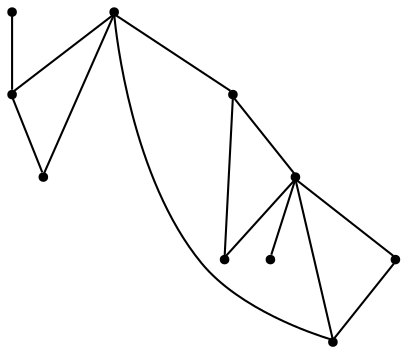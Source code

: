 graph {
  node [shape=point,comment="{\"directed\":false,\"doi\":\"10.1007/11618058_30\",\"figure\":\"1 (1)\"}"]

  v0 [pos="450.458783384811,334.35420989990234"]
  v1 [pos="370.00633289425866,363.60416412353516"]
  v2 [pos="304.1815804414971,312.47920989990223"]
  v3 [pos="334.06214684774704,594.8541323343912"]
  v4 [pos="375.06976744186045,654.104200998942"]
  v5 [pos="293.92966933139536,583.9791297912598"]
  v6 [pos="355.3786110101744,707.2916984558105"]
  v7 [pos="250.79664846021078,526.1041323343912"]
  v8 [pos="240.79478958484736,403.2292366027832"]
  v9 [pos="245.67069687954216,634.1666221618652"]

  v0 -- v1 [id="-1",pos="450.458783384811,334.35420989990234 429.8549736555232,329.21253840128577 406.13805414244183,324.7000058492024 385.02578579215117,324.31255976359046 363.5259674781977,323.02916844685865 370.1063363008721,347.83334732055664 370.00633289425866,363.60416412353516"]
  v1 -- v2 [id="-4",pos="370.00633289425866,363.60416412353516 342.99297329215113,330.57502110799146 341.66355832122093,329.1916847229004 304.1815804414971,312.47920989990223"]
  v3 -- v4 [id="-6",pos="334.06214684774704,594.8541323343912 331.515847565407,600.3083229064941 328.16105559593024,606.5583229064941 325.24382721656974,613.0084673563639 322.43915334302324,619.9166297912598 316.2004860101744,630.7834307352701 323.97692132994183,636.7000261942545 336.25420148982556,645.0292905171711 360.9712981468023,650.2582232157389 375.06976744186045,654.104200998942"]
  v8 -- v2 [id="-11",pos="240.79478958484736,403.2292366027832 246.84174464026162,400.26254653930664 246.84174464026162,400.26254653930664 246.84174464026162,400.26254653930664 253.8305527797965,398.4541257222493 261.0485555959302,396.9916979471842 268.00401071947675,395.0000445048014 280.8772574491279,391.34581883748365 302.27704851017444,386.89584732055664 312.6664970930232,378.3249855041504 322.27245185319765,370.2833493550618 317.4382040334302,355.16672134399414 315.20030886627904,344.88331476847327 312.16222747093025,333.47088495890296 308.51571584302326,322.11669286092115 304.1815804414971,312.47920989990223"]
  v3 -- v5 [id="-14",pos="334.06214684774704,594.8541323343912 324.3395121729651,597.8999773661295 317.32151617005815,599.4749387105305 310.9120139898256,599.5542844136555 301.06204663152585,599.6430403725954 296.77829924066555,592.0412063639017 293.92966933139536,583.9791297912598"]
  v5 -- v6 [id="-16",pos="293.92966933139536,583.9791297912598 294.0588526526163,586.3834063212076 293.7588026889535,588.6292457580566 293.0628406613372,590.487511952718 291.1083030523256,597.9249000549316 289.2579578488372,605.2249590555826 287.89522165697673,612.8123919169108 285.56562954215116,627.199904123942 284.6362917877907,637.0374997456868 293.3587254723837,649.4749387105305 309.36171875,670.3916867574055 334.23298964389534,690.7667477925618 355.3786110101744,707.2916984558105"]
  v5 -- v4 [id="-17",pos="293.92966933139536,583.9791297912598 302.4687727107558,657.9333941141764 296.12591297238373,657.9041481018066 375.06976744186045,654.104200998942"]
  v5 -- v7 [id="-18",pos="293.92966933139536,583.9791297912598 292.6320592056473,582.4861893236796 291.92581671877923,580.7481596849509 291.21249545784883,579.0792783101399 273.6967569040698,530.2915891011555 259.78999591206394,578.7334124247233 252.20525299781977,549.5374997456868 251.1342639241882,541.9877347085933 250.72184777563285,534.1390724810448 250.79664846021078,526.1041323343912"]
  v5 -- v9 [id="-20",pos="293.92966933139536,583.9791297912598 284.4195766715116,585.5291684468586 261.65283657340115,586.7625872294108 256.201828215843,595.070743560791 251.83018259447675,600.9166399637858 250.22987372819767,610.8333269755045 248.40037018531976,617.7875200907389 247.45019077034883,622.1917152404785 246.60003860828488,626.6167640686035 245.67069687954216,634.1666221618652"]
  v7 -- v8 [id="-21",pos="250.79664846021078,526.1041323343912 250.64755363660583,498.3859899226218 255.31509832810016,468.55681866153736 253.86388989825582,441.70007705688477 253.24331943675733,424.13198868384495 248.74546645890086,413.1083900358999 240.79478958484736,403.2292366027832"]
  v8 -- v1 [id="-24",pos="240.79478958484736,403.2292366027832 243.58697992369187,403.41246922810865 246.84174464026162,404.1541735331217 249.66727607194767,404.8459053039551 257.25201898619184,406.6915829976399 264.8284315952035,408.5874875386555 272.4881949491279,410.1126035054524 284.986355377907,412.454064687093 301.00181231831397,416.2832578023274 313.4457939680232,412.35411961873365 326.77329669331397,408.187452952067 340.6258630087209,392.9375648498535 350.3068223110465,383.29998652140296 355.5827988735465,377.8083483378092 360.7129315043605,372.2791989644368 365.90973837209305,366.7249997456868 370.00633289425866,363.60416412353516 370.00633289425866,363.60416412353516 370.00633289425866,363.60416412353516"]
  v9 -- v7 [id="-26",pos="245.67069687954216,634.1666221618652 223.01231831395347,613.6083920796711 218.50314316860465,612.7750078837076 224.80015443313954,582.1000099182129 229.5885378815407,555.2791277567545 236.2606195494186,547.3542213439941 250.79664846021078,526.1041323343912"]
  v8 -- v3 [id="-28",pos="240.79478958484736,403.2292366027832 235.55244828447968,395.99086269222585 228.4817921329812,389.4008382838448 220.02426644258722,381.350040435791 220.51184365915697,379.983361562093 220.51184365915697,379.983361562093 220.51184365915697,379.983361562093 220.8994254178779,379.49584325154615 220.8994254178779,379.49584325154615 220.8994254178779,379.49584325154615 221.68290334302324,378.7166277567545 221.68290334302324,378.7166277567545 221.68290334302324,378.7166277567545 222.75393577398256,377.6458422342936 222.75393577398256,377.6458422342936 222.75393577398256,377.6458422342936 224.21669921875,376.0833422342936 224.21669921875,376.0833422342936 224.21669921875,376.0833422342936 225.97119821947675,374.233341217041 225.97119821947675,374.233341217041 225.97119821947675,374.233341217041 227.9215706758721,372.18332290649414 227.9215706758721,372.18332290649414 227.9215706758721,372.18332290649414 230.06780069040698,370.0375556945801 230.06780069040698,370.0375556945801 230.06780069040698,370.0375556945801 232.30987690770348,367.7957852681477 232.30987690770348,367.7957852681477 232.30987690770348,367.7957852681477 234.55196902252908,365.65001805623365 234.55196902252908,365.65001805623365 234.55196902252908,365.65001805623365 236.69819903706394,363.60419591267896 236.69819903706394,363.60419591267896 236.69819903706394,363.60419591267896 238.84442905159884,361.7499987284342 238.84442905159884,361.7499987284342 238.84442905159884,361.7499987284342 240.7947856104651,360.09581883748365 240.7947856104651,360.09581883748365 240.7947856104651,360.09581883748365 242.64929596656975,358.72913996378577 242.64929596656975,358.72913996378577 242.64929596656975,358.72913996378577 244.4037949672965,357.55840937296546 244.4037949672965,357.55840937296546 244.4037949672965,357.55840937296546 246.15829396802326,356.5833727518717 246.15829396802326,356.5833727518717 246.15829396802326,356.5833727518717 247.8169308684593,355.8041572570801 247.8169308684593,355.8041572570801 247.8169308684593,355.8041572570801 249.17968295784883,355.3166389465332 249.17968295784883,355.3166389465332 249.17968295784883,355.3166389465332 250.64246230014535,354.8291206359863 250.64246230014535,354.8291206359863 250.64246230014535,354.8291206359863 252.1052257449128,354.3417294820149 252.1052257449128,354.3417294820149 252.1052257449128,354.3417294820149 253.6680164425872,353.854211171468 253.6680164425872,353.854211171468 253.6680164425872,353.854211171468 255.22664198764534,353.2708168029785 255.22664198764534,353.2708168029785 255.22664198764534,353.2708168029785 256.8852788880814,352.68335342407227 256.8852788880814,352.68335342407227 256.8852788880814,352.68335342407227 258.5439316860465,352.09995905558264 258.5439316860465,352.09995905558264 258.5439316860465,352.09995905558264 260.2984147892442,351.32087071736646 260.2984147892442,351.32087071736646 260.2984147892442,351.32087071736646 261.9570675872093,350.6375312805176 261.9570675872093,350.6375312805176 261.9570675872093,350.6375312805176 263.71155069040697,349.9541918436686 263.71155069040697,349.9541918436686 263.71155069040697,349.9541918436686 265.4660496911337,349.2708524068196 265.4660496911337,349.2708524068196 265.4660496911337,349.2708524068196 267.2205486918605,348.6874580383301 267.2205486918605,348.6874580383301 267.2205486918605,348.6874580383301 268.8791696947674,348.20006688435865 268.8791696947674,348.20006688435865 268.8791696947674,348.20006688435865 270.63368459302325,347.80829747517896 270.63368459302325,347.80829747517896 270.63368459302325,347.80829747517896 272.19647529069766,347.7125485738118 272.19647529069766,347.7125485738118 272.19647529069766,347.7125485738118 273.7551008357558,347.80829747517896 273.7551008357558,347.80829747517896 273.7551008357558,347.80829747517896 275.3178915334302,348.20006688435865 275.3178915334302,348.20006688435865 275.3178915334302,348.20006688435865 276.7806549781977,348.88340632120764 276.7806549781977,348.88340632120764 276.7806549781977,348.88340632120764 278.0475608648256,350.0500679016113 278.0475608648256,350.0500679016113 278.0475608648256,350.0500679016113 279.3144667514535,351.5124956766764 279.3144667514535,351.5124956766764 279.3144667514535,351.5124956766764 280.4855105377907,353.4625689188639 280.4855105377907,353.4625689188639 280.4855105377907,353.4625689188639 281.5565270712209,355.8041572570801 281.5565270712209,355.8041572570801 281.5565270712209,355.8041572570801 282.23999364098836,357.55840937296546 282.23999364098836,357.55840937296546 282.23999364098836,357.55840937296546 282.8234329578488,359.6083005269368 282.8234329578488,359.6083005269368 282.8234329578488,359.6083005269368 283.4110374273256,361.85007095336914 283.4110374273256,361.85007095336914 283.4110374273256,361.85007095336914 283.8986464389535,364.187463124593 283.8986464389535,364.187463124593 283.8986464389535,364.187463124593 284.3862236555232,366.8208758036295 284.3862236555232,366.8208758036295 284.3862236555232,366.8208758036295 284.87383266715113,369.7458585103352 284.87383266715113,369.7458585103352 284.87383266715113,369.7458585103352 285.3614098837209,372.7707862854004 285.3614098837209,372.7707862854004 285.3614098837209,372.7707862854004 285.74899164244187,375.98746617635084 285.74899164244187,375.98746617635084 285.74899164244187,375.98746617635084 286.23656885901164,379.3999671936035 286.23656885901164,379.3999671936035 286.23656885901164,379.3999671936035 286.6283157703488,382.9083442687988 286.6283157703488,382.9083442687988 286.6283157703488,382.9083442687988 287.02006268168606,386.61254247029615 287.02006268168606,386.61254247029615 287.02006268168606,386.61254247029615 287.4076126453488,390.5125617980957 287.4076126453488,390.5125617980957 287.4076126453488,390.5125617980957 287.6993640988372,394.4124539693196 287.6993640988372,394.4124539693196 287.6993640988372,394.4124539693196 288.0910792151163,398.50829442342115 288.0910792151163,398.50829442342115 288.0910792151163,398.50829442342115 288.48282612645346,402.6041348775227 288.48282612645346,402.6041348775227 288.48282612645346,402.6041348775227 288.77454578488374,406.795851389567 288.77454578488374,406.795851389567 288.77454578488374,406.795851389567 289.06626544331397,410.98744074503577 289.06626544331397,410.98744074503577 289.06626544331397,410.98744074503577 289.3579851017442,415.18335342407227 289.3579851017442,415.18335342407227 289.3579851017442,415.18335342407227 289.6497047601744,419.374942779541 289.6497047601744,419.374942779541 289.6497047601744,419.374942779541 289.9455895712209,423.56678644816077 289.9455895712209,423.56678644816077 289.9455895712209,423.56678644816077 290.23730922965115,427.6624997456868 290.23730922965115,427.6624997456868 290.23730922965115,427.6624997456868 290.52902888808137,431.7584673563639 290.52902888808137,431.7584673563639 290.52902888808137,431.7584673563639 290.82074854651165,435.7542355855305 290.82074854651165,435.7542355855305 290.82074854651165,435.7542355855305 291.0166378997093,439.5582516988118 291.0166378997093,439.5582516988118 291.0166378997093,439.5582516988118 291.3083575581395,443.3584531148274 291.3083575581395,443.3584531148274 291.3083575581395,443.3584531148274 291.50421511627906,446.96664810180664 291.50421511627906,446.96664810180664 291.50421511627906,446.96664810180664 291.70010446947674,450.4748980204264 291.70010446947674,450.4748980204264 291.70010446947674,450.4748980204264 291.8959620276163,453.7916501363118 291.8959620276163,453.7916501363118 291.8959620276163,453.7916501363118 291.99182412790697,457.0084571838379 291.99182412790697,457.0084571838379 291.99182412790697,457.0084571838379 292.1876816860465,460.12913386027014 292.1876816860465,460.12913386027014 292.1876816860465,460.12913386027014 292.2835437863372,462.95836766560865 292.2835437863372,462.95836766560865 292.2835437863372,462.95836766560865 292.38353924418607,465.7832781473795 292.38353924418607,465.7832781473795 292.38353924418607,465.7832781473795 292.47940134447674,468.32081476847327 292.47940134447674,468.32081476847327 292.47940134447674,468.32081476847327 292.47940134447674,470.8542823791504 292.47940134447674,470.8542823791504 292.47940134447674,470.8542823791504 292.47940134447674,474.4624773661295 292.47940134447674,474.4624773661295 292.47940134447674,474.4624773661295 292.2835437863372,477.87510553995764 292.2835437863372,477.87510553995764 292.2835437863372,477.87510553995764 292.0876544331395,480.8958371480305 292.0876544331395,480.8958371480305 292.0876544331395,480.8958371480305 291.70010446947674,483.8209470113118 291.70010446947674,483.8209470113118 291.70010446947674,483.8209470113118 291.21249545784883,486.45410537719727 291.21249545784883,486.45410537719727 291.21249545784883,486.45410537719727 290.52902888808137,488.89169692993164 290.52902888808137,488.89169692993164 290.52902888808137,488.89169692993164 289.8455941133721,491.23341242472327 289.8455941133721,491.23341242472327 289.8455941133721,491.23341242472327 289.06626544331397,493.2791074117024 289.06626544331397,493.2791074117024 289.06626544331397,493.2791074117024 288.18694131540695,495.32505671183264 288.18694131540695,495.32505671183264 288.18694131540695,495.32505671183264 287.3117823401163,497.27512995402014 287.3117823401163,497.27512995402014 287.3117823401163,497.27512995402014 286.4324582122093,499.1290728251139 286.4324582122093,499.1290728251139 286.4324582122093,499.1290728251139 285.45727198401164,500.98327000935865 285.45727198401164,500.98327000935865 285.45727198401164,500.98327000935865 284.6779433139535,502.73752212524414 284.6779433139535,502.73752212524414 284.6779433139535,502.73752212524414 283.7986191860465,504.58739598592115 283.7986191860465,504.58739598592115 283.7986191860465,504.58739598592115 283.11931776889537,506.441593170166 283.11931776889537,506.441593170166 283.11931776889537,506.441593170166 282.5317132994186,508.3916664123535 282.5317132994186,508.3916664123535 282.5317132994186,508.3916664123535 282.0441360828488,510.341739654541 282.0441360828488,510.341739654541 282.0441360828488,510.341739654541 281.7524164244186,512.3874346415201 281.7524164244186,512.3874346415201 281.7524164244186,512.3874346415201 281.5565270712209,514.5333290100098 281.5565270712209,514.5333290100098 281.5565270712209,514.5333290100098 281.6565543241279,516.6792233784993 281.6565543241279,516.6792233784993 281.6565543241279,516.6792233784993 281.8482467296512,518.8251177469889 281.8482467296512,518.8251177469889 281.8482467296512,518.8251177469889 282.23999364098836,521.0666338602701 282.23999364098836,521.0666338602701 282.23999364098836,521.0666338602701 282.72760265261627,523.1125831604004 282.72760265261627,523.1125831604004 282.72760265261627,523.1125831604004 283.4110374273256,525.1626014709473 283.4110374273256,525.1626014709473 283.4110374273256,525.1626014709473 284.19036609738373,527.2082964579264 284.19036609738373,527.2082964579264 284.19036609738373,527.2082964579264 285.1655523255814,529.2583147684733 285.1655523255814,529.2583147684733 285.1655523255814,529.2583147684733 286.23656885901164,531.3042640686035 286.23656885901164,531.3042640686035 286.23656885901164,531.3042640686035 287.4076126453488,533.3499590555826 287.4076126453488,533.3499590555826 287.4076126453488,533.3499590555826 288.67451853197673,535.3999773661295 288.67451853197673,535.3999773661295 288.67451853197673,535.3999773661295 290.04145167151165,537.5458717346191 290.04145167151165,537.5458717346191 290.04145167151165,537.5458717346191 291.4083848110465,539.687442779541 291.4083848110465,539.687442779541 291.4083848110465,539.687442779541 292.96701035610465,541.7374610900879 292.96701035610465,541.7374610900879 292.96701035610465,541.7374610900879 294.52560410610465,543.8833554585774 294.52560410610465,543.8833554585774 294.52560410610465,543.8833554585774 296.08839480377907,546.0249265034993 296.08839480377907,546.0249265034993 296.08839480377907,546.0249265034993 297.6470203488372,548.0749448140461 297.6470203488372,548.0749448140461 297.6470203488372,548.0749448140461 299.30567314680235,550.1208941141764 299.30567314680235,550.1208941141764 299.30567314680235,550.1208941141764 300.8642986918605,552.266788482666 300.8642986918605,552.266788482666 300.8642986918605,552.266788482666 302.4270893895349,554.2166074117024 302.4270893895349,554.2166074117024 302.4270893895349,554.2166074117024 303.98571493459303,556.2625567118326 303.98571493459303,556.2625567118326 303.98571493459303,556.2625567118326 305.44847837936044,558.2126299540201 305.44847837936044,558.2126299540201 305.44847837936044,558.2126299540201 306.9112418241279,560.0665728251139 306.9112418241279,560.0665728251139 306.9112418241279,560.0665728251139 308.3740370639535,561.9207700093586 308.3740370639535,561.9207700093586 308.3740370639535,561.9207700093586 309.7409384084302,563.6750221252441 309.7409384084302,563.6750221252441 309.7409384084302,563.6750221252441 311.1037063953488,565.3333981831868 311.1037063953488,565.3333981831868 311.1037063953488,565.3333981831868 312.374777434593,566.9874509175618 312.374777434593,566.9874509175618 312.374777434593,566.9874509175618 313.6416833212209,568.5499509175618 313.6416833212209,568.5499509175618 313.6416833212209,568.5499509175618 315.3003043241279,570.5000241597493 315.3003043241279,570.5000241597493 315.3003043241279,570.5000241597493 317.05481922238374,572.3498980204264 317.05481922238374,572.3498980204264 317.05481922238374,572.3498980204264 318.9051644258721,574.2040952046711 318.9051644258721,574.2040952046711 318.9051644258721,574.2040952046711 320.8555050872093,576.058292388916 320.8555050872093,576.058292388916 320.8555050872093,576.058292388916 323.0017351017442,577.9084205627441 323.0017351017442,577.9084205627441 323.0017351017442,577.9084205627441 325.24382721656974,579.7626177469889 325.24382721656974,579.7626177469889 325.24382721656974,579.7626177469889 327.58594658430235,581.7124366760254 327.58594658430235,581.7124366760254 327.58594658430235,581.7124366760254 330.02389625726744,583.6625099182129 330.02389625726744,583.6625099182129 330.02389625726744,583.6625099182129 332.4618459302325,585.6125831604004 332.4618459302325,585.6125831604004 332.4618459302325,585.6125831604004 334.803933502907,587.4624570210774 334.803933502907,587.4624570210774 334.803933502907,587.4624570210774 337.04602561773254,589.1208330790201 337.04602561773254,589.1208330790201 337.04602561773254,589.1208330790201 338.8963708212209,590.5833880106608 338.8963708212209,590.5833880106608 338.8963708212209,590.5833880106608 340.55502361918604,591.7542457580566 340.55502361918604,591.7542457580566 340.55502361918604,591.7542457580566 341.7260674055232,592.6334063212076 341.7260674055232,592.6334063212076 341.7260674055232,592.6334063212076 342.5053642805232,593.2168006896973 342.5053642805232,593.2168006896973 342.5053642805232,593.2168006896973 342.99297329215113,593.508243560791 342.99297329215113,593.508243560791 342.99297329215113,593.508243560791 343.1888308502907,593.704064687093 343.1888308502907,593.704064687093 343.1888308502907,593.704064687093 342.7012536337209,593.508243560791 342.7012536337209,593.508243560791 342.7012536337209,593.508243560791 342.213644622093,593.6084429423014 342.213644622093,593.6084429423014 342.213644622093,593.6084429423014 341.33432049418604,593.7999407450358 341.33432049418604,593.7999407450358 341.33432049418604,593.7999407450358 339.9715843023256,594.1915829976399 339.9715843023256,594.1915829976399 339.9715843023256,594.1915829976399 334.06214684774704,594.8541323343912 334.06214684774704,594.8541323343912 334.06214684774704,594.8541323343912"]
}